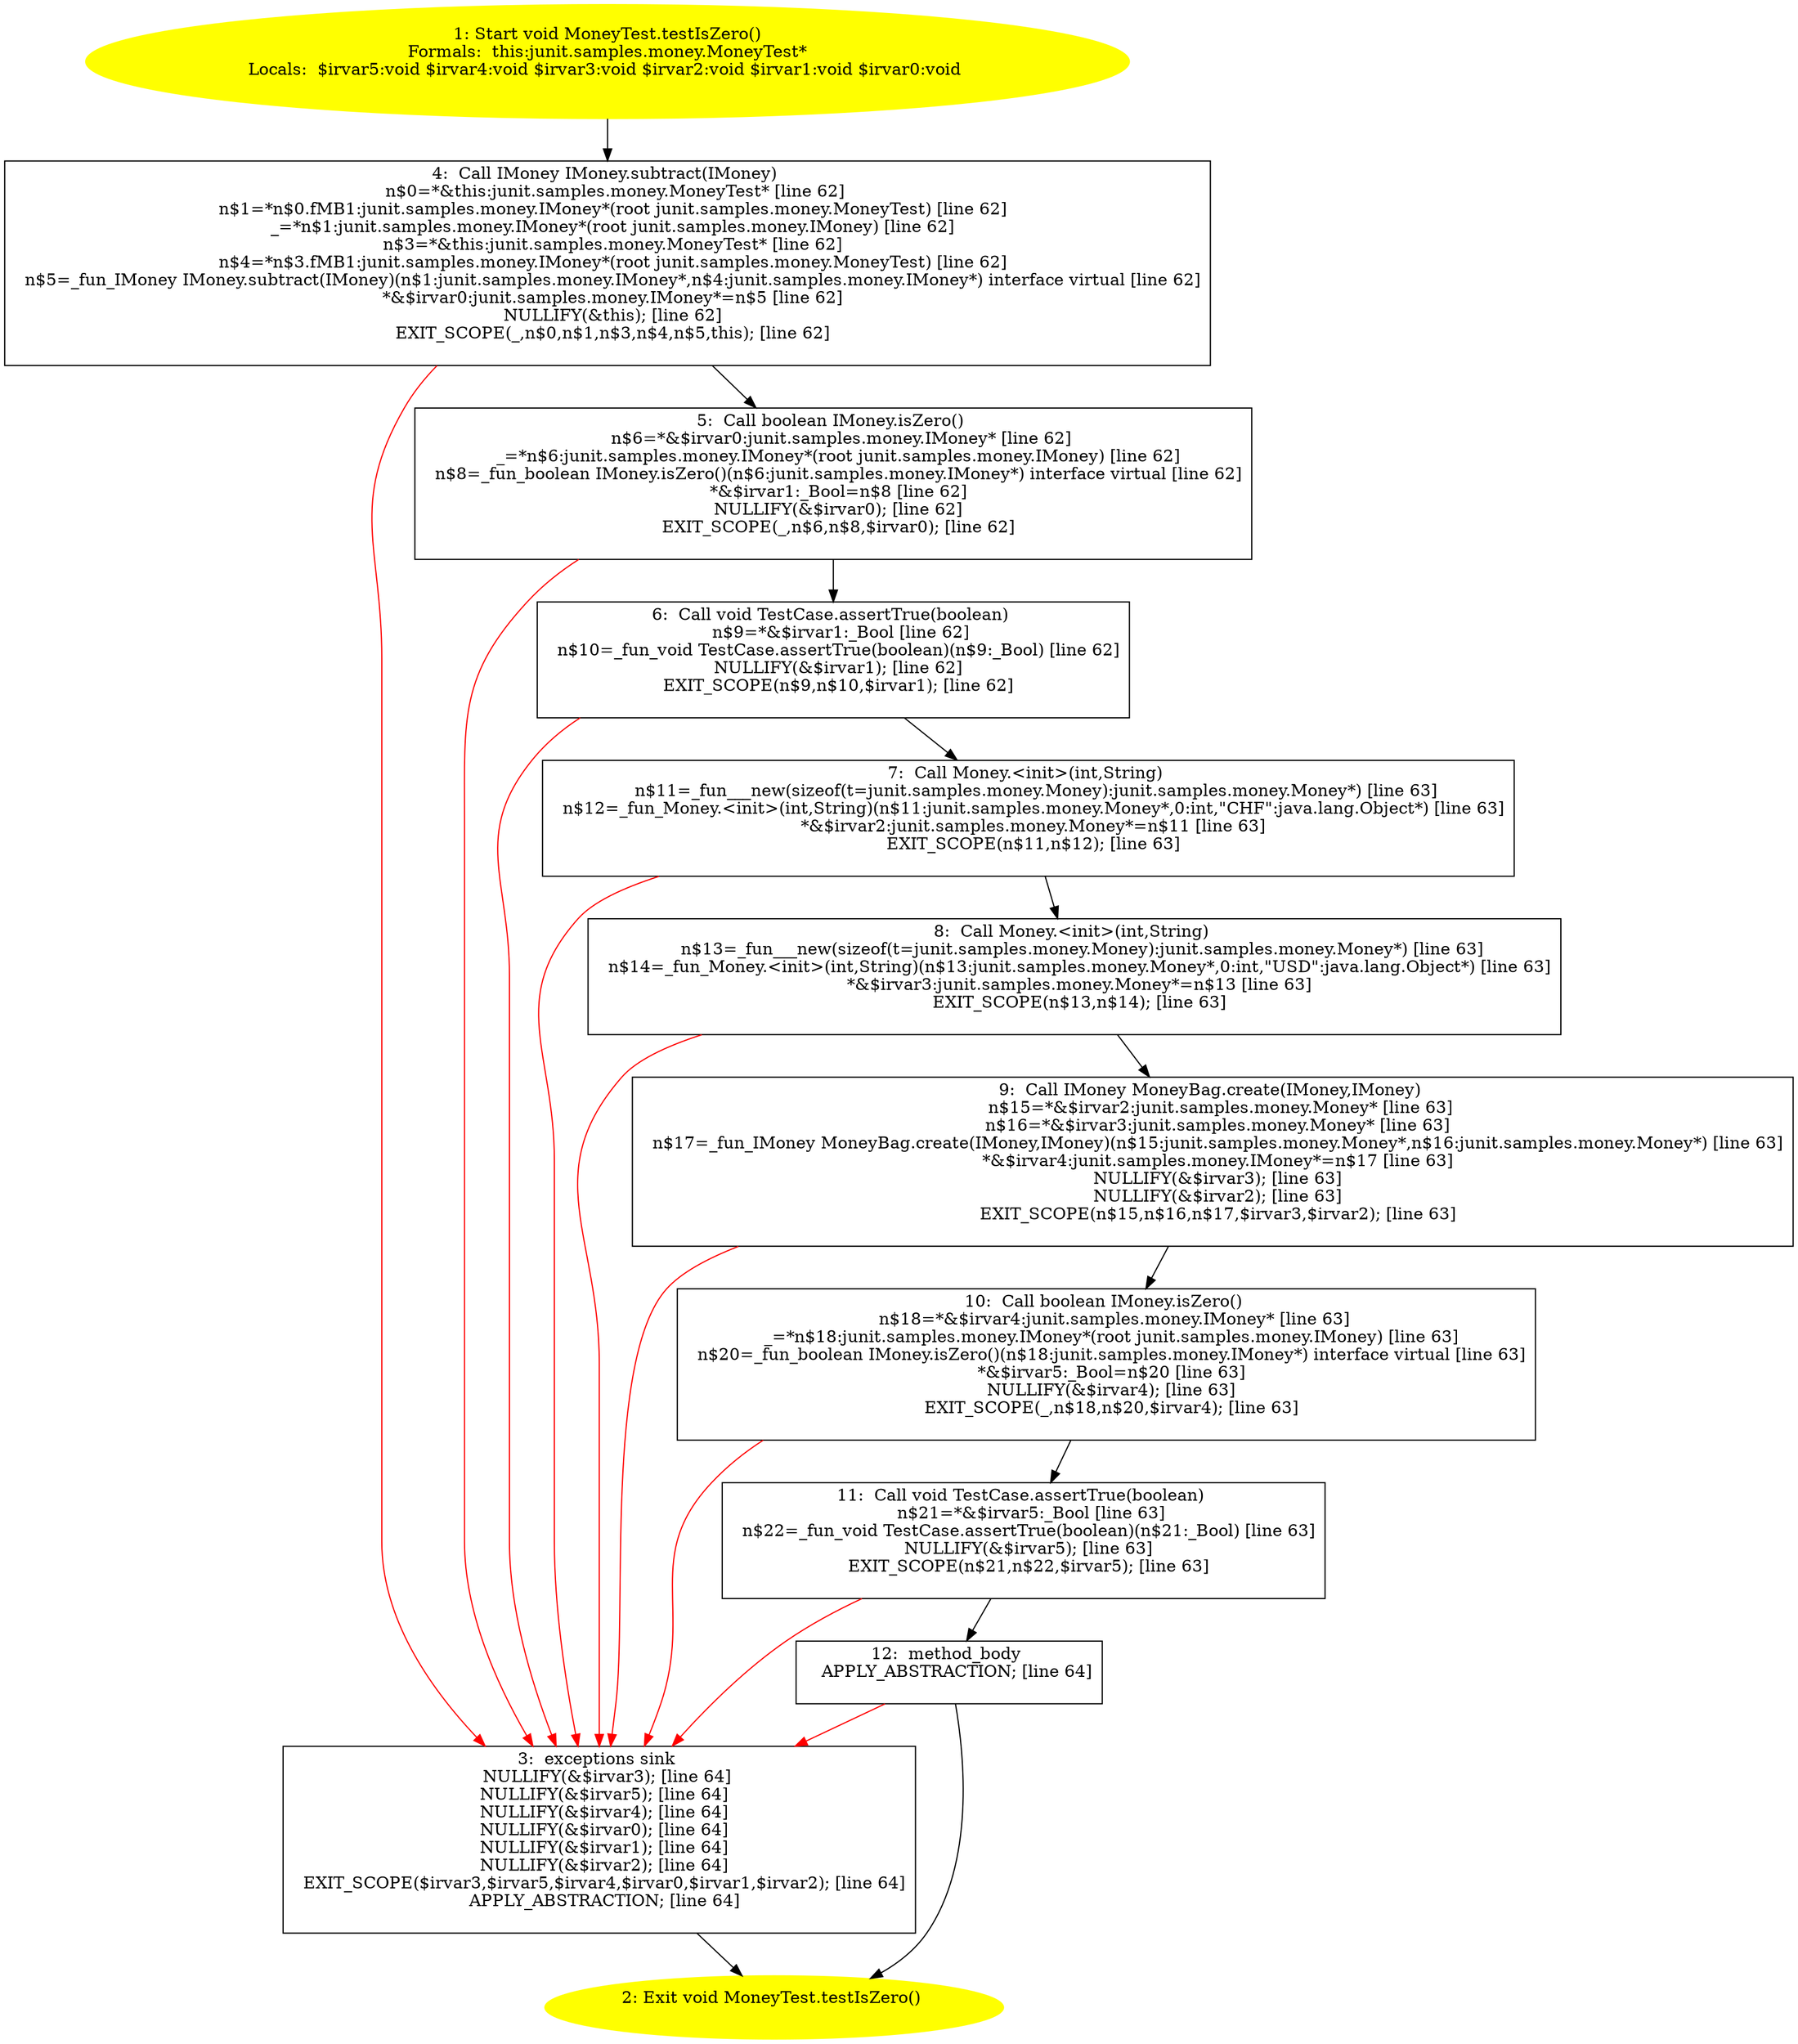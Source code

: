 /* @generated */
digraph cfg {
"junit.samples.money.MoneyTest.testIsZero():void.8bd290dde823c31e5d4b64f6f8dc8c9b_1" [label="1: Start void MoneyTest.testIsZero()\nFormals:  this:junit.samples.money.MoneyTest*\nLocals:  $irvar5:void $irvar4:void $irvar3:void $irvar2:void $irvar1:void $irvar0:void \n  " color=yellow style=filled]
	

	 "junit.samples.money.MoneyTest.testIsZero():void.8bd290dde823c31e5d4b64f6f8dc8c9b_1" -> "junit.samples.money.MoneyTest.testIsZero():void.8bd290dde823c31e5d4b64f6f8dc8c9b_4" ;
"junit.samples.money.MoneyTest.testIsZero():void.8bd290dde823c31e5d4b64f6f8dc8c9b_2" [label="2: Exit void MoneyTest.testIsZero() \n  " color=yellow style=filled]
	

"junit.samples.money.MoneyTest.testIsZero():void.8bd290dde823c31e5d4b64f6f8dc8c9b_3" [label="3:  exceptions sink \n   NULLIFY(&$irvar3); [line 64]\n  NULLIFY(&$irvar5); [line 64]\n  NULLIFY(&$irvar4); [line 64]\n  NULLIFY(&$irvar0); [line 64]\n  NULLIFY(&$irvar1); [line 64]\n  NULLIFY(&$irvar2); [line 64]\n  EXIT_SCOPE($irvar3,$irvar5,$irvar4,$irvar0,$irvar1,$irvar2); [line 64]\n  APPLY_ABSTRACTION; [line 64]\n " shape="box"]
	

	 "junit.samples.money.MoneyTest.testIsZero():void.8bd290dde823c31e5d4b64f6f8dc8c9b_3" -> "junit.samples.money.MoneyTest.testIsZero():void.8bd290dde823c31e5d4b64f6f8dc8c9b_2" ;
"junit.samples.money.MoneyTest.testIsZero():void.8bd290dde823c31e5d4b64f6f8dc8c9b_4" [label="4:  Call IMoney IMoney.subtract(IMoney) \n   n$0=*&this:junit.samples.money.MoneyTest* [line 62]\n  n$1=*n$0.fMB1:junit.samples.money.IMoney*(root junit.samples.money.MoneyTest) [line 62]\n  _=*n$1:junit.samples.money.IMoney*(root junit.samples.money.IMoney) [line 62]\n  n$3=*&this:junit.samples.money.MoneyTest* [line 62]\n  n$4=*n$3.fMB1:junit.samples.money.IMoney*(root junit.samples.money.MoneyTest) [line 62]\n  n$5=_fun_IMoney IMoney.subtract(IMoney)(n$1:junit.samples.money.IMoney*,n$4:junit.samples.money.IMoney*) interface virtual [line 62]\n  *&$irvar0:junit.samples.money.IMoney*=n$5 [line 62]\n  NULLIFY(&this); [line 62]\n  EXIT_SCOPE(_,n$0,n$1,n$3,n$4,n$5,this); [line 62]\n " shape="box"]
	

	 "junit.samples.money.MoneyTest.testIsZero():void.8bd290dde823c31e5d4b64f6f8dc8c9b_4" -> "junit.samples.money.MoneyTest.testIsZero():void.8bd290dde823c31e5d4b64f6f8dc8c9b_5" ;
	 "junit.samples.money.MoneyTest.testIsZero():void.8bd290dde823c31e5d4b64f6f8dc8c9b_4" -> "junit.samples.money.MoneyTest.testIsZero():void.8bd290dde823c31e5d4b64f6f8dc8c9b_3" [color="red" ];
"junit.samples.money.MoneyTest.testIsZero():void.8bd290dde823c31e5d4b64f6f8dc8c9b_5" [label="5:  Call boolean IMoney.isZero() \n   n$6=*&$irvar0:junit.samples.money.IMoney* [line 62]\n  _=*n$6:junit.samples.money.IMoney*(root junit.samples.money.IMoney) [line 62]\n  n$8=_fun_boolean IMoney.isZero()(n$6:junit.samples.money.IMoney*) interface virtual [line 62]\n  *&$irvar1:_Bool=n$8 [line 62]\n  NULLIFY(&$irvar0); [line 62]\n  EXIT_SCOPE(_,n$6,n$8,$irvar0); [line 62]\n " shape="box"]
	

	 "junit.samples.money.MoneyTest.testIsZero():void.8bd290dde823c31e5d4b64f6f8dc8c9b_5" -> "junit.samples.money.MoneyTest.testIsZero():void.8bd290dde823c31e5d4b64f6f8dc8c9b_6" ;
	 "junit.samples.money.MoneyTest.testIsZero():void.8bd290dde823c31e5d4b64f6f8dc8c9b_5" -> "junit.samples.money.MoneyTest.testIsZero():void.8bd290dde823c31e5d4b64f6f8dc8c9b_3" [color="red" ];
"junit.samples.money.MoneyTest.testIsZero():void.8bd290dde823c31e5d4b64f6f8dc8c9b_6" [label="6:  Call void TestCase.assertTrue(boolean) \n   n$9=*&$irvar1:_Bool [line 62]\n  n$10=_fun_void TestCase.assertTrue(boolean)(n$9:_Bool) [line 62]\n  NULLIFY(&$irvar1); [line 62]\n  EXIT_SCOPE(n$9,n$10,$irvar1); [line 62]\n " shape="box"]
	

	 "junit.samples.money.MoneyTest.testIsZero():void.8bd290dde823c31e5d4b64f6f8dc8c9b_6" -> "junit.samples.money.MoneyTest.testIsZero():void.8bd290dde823c31e5d4b64f6f8dc8c9b_7" ;
	 "junit.samples.money.MoneyTest.testIsZero():void.8bd290dde823c31e5d4b64f6f8dc8c9b_6" -> "junit.samples.money.MoneyTest.testIsZero():void.8bd290dde823c31e5d4b64f6f8dc8c9b_3" [color="red" ];
"junit.samples.money.MoneyTest.testIsZero():void.8bd290dde823c31e5d4b64f6f8dc8c9b_7" [label="7:  Call Money.<init>(int,String) \n   n$11=_fun___new(sizeof(t=junit.samples.money.Money):junit.samples.money.Money*) [line 63]\n  n$12=_fun_Money.<init>(int,String)(n$11:junit.samples.money.Money*,0:int,\"CHF\":java.lang.Object*) [line 63]\n  *&$irvar2:junit.samples.money.Money*=n$11 [line 63]\n  EXIT_SCOPE(n$11,n$12); [line 63]\n " shape="box"]
	

	 "junit.samples.money.MoneyTest.testIsZero():void.8bd290dde823c31e5d4b64f6f8dc8c9b_7" -> "junit.samples.money.MoneyTest.testIsZero():void.8bd290dde823c31e5d4b64f6f8dc8c9b_8" ;
	 "junit.samples.money.MoneyTest.testIsZero():void.8bd290dde823c31e5d4b64f6f8dc8c9b_7" -> "junit.samples.money.MoneyTest.testIsZero():void.8bd290dde823c31e5d4b64f6f8dc8c9b_3" [color="red" ];
"junit.samples.money.MoneyTest.testIsZero():void.8bd290dde823c31e5d4b64f6f8dc8c9b_8" [label="8:  Call Money.<init>(int,String) \n   n$13=_fun___new(sizeof(t=junit.samples.money.Money):junit.samples.money.Money*) [line 63]\n  n$14=_fun_Money.<init>(int,String)(n$13:junit.samples.money.Money*,0:int,\"USD\":java.lang.Object*) [line 63]\n  *&$irvar3:junit.samples.money.Money*=n$13 [line 63]\n  EXIT_SCOPE(n$13,n$14); [line 63]\n " shape="box"]
	

	 "junit.samples.money.MoneyTest.testIsZero():void.8bd290dde823c31e5d4b64f6f8dc8c9b_8" -> "junit.samples.money.MoneyTest.testIsZero():void.8bd290dde823c31e5d4b64f6f8dc8c9b_9" ;
	 "junit.samples.money.MoneyTest.testIsZero():void.8bd290dde823c31e5d4b64f6f8dc8c9b_8" -> "junit.samples.money.MoneyTest.testIsZero():void.8bd290dde823c31e5d4b64f6f8dc8c9b_3" [color="red" ];
"junit.samples.money.MoneyTest.testIsZero():void.8bd290dde823c31e5d4b64f6f8dc8c9b_9" [label="9:  Call IMoney MoneyBag.create(IMoney,IMoney) \n   n$15=*&$irvar2:junit.samples.money.Money* [line 63]\n  n$16=*&$irvar3:junit.samples.money.Money* [line 63]\n  n$17=_fun_IMoney MoneyBag.create(IMoney,IMoney)(n$15:junit.samples.money.Money*,n$16:junit.samples.money.Money*) [line 63]\n  *&$irvar4:junit.samples.money.IMoney*=n$17 [line 63]\n  NULLIFY(&$irvar3); [line 63]\n  NULLIFY(&$irvar2); [line 63]\n  EXIT_SCOPE(n$15,n$16,n$17,$irvar3,$irvar2); [line 63]\n " shape="box"]
	

	 "junit.samples.money.MoneyTest.testIsZero():void.8bd290dde823c31e5d4b64f6f8dc8c9b_9" -> "junit.samples.money.MoneyTest.testIsZero():void.8bd290dde823c31e5d4b64f6f8dc8c9b_10" ;
	 "junit.samples.money.MoneyTest.testIsZero():void.8bd290dde823c31e5d4b64f6f8dc8c9b_9" -> "junit.samples.money.MoneyTest.testIsZero():void.8bd290dde823c31e5d4b64f6f8dc8c9b_3" [color="red" ];
"junit.samples.money.MoneyTest.testIsZero():void.8bd290dde823c31e5d4b64f6f8dc8c9b_10" [label="10:  Call boolean IMoney.isZero() \n   n$18=*&$irvar4:junit.samples.money.IMoney* [line 63]\n  _=*n$18:junit.samples.money.IMoney*(root junit.samples.money.IMoney) [line 63]\n  n$20=_fun_boolean IMoney.isZero()(n$18:junit.samples.money.IMoney*) interface virtual [line 63]\n  *&$irvar5:_Bool=n$20 [line 63]\n  NULLIFY(&$irvar4); [line 63]\n  EXIT_SCOPE(_,n$18,n$20,$irvar4); [line 63]\n " shape="box"]
	

	 "junit.samples.money.MoneyTest.testIsZero():void.8bd290dde823c31e5d4b64f6f8dc8c9b_10" -> "junit.samples.money.MoneyTest.testIsZero():void.8bd290dde823c31e5d4b64f6f8dc8c9b_11" ;
	 "junit.samples.money.MoneyTest.testIsZero():void.8bd290dde823c31e5d4b64f6f8dc8c9b_10" -> "junit.samples.money.MoneyTest.testIsZero():void.8bd290dde823c31e5d4b64f6f8dc8c9b_3" [color="red" ];
"junit.samples.money.MoneyTest.testIsZero():void.8bd290dde823c31e5d4b64f6f8dc8c9b_11" [label="11:  Call void TestCase.assertTrue(boolean) \n   n$21=*&$irvar5:_Bool [line 63]\n  n$22=_fun_void TestCase.assertTrue(boolean)(n$21:_Bool) [line 63]\n  NULLIFY(&$irvar5); [line 63]\n  EXIT_SCOPE(n$21,n$22,$irvar5); [line 63]\n " shape="box"]
	

	 "junit.samples.money.MoneyTest.testIsZero():void.8bd290dde823c31e5d4b64f6f8dc8c9b_11" -> "junit.samples.money.MoneyTest.testIsZero():void.8bd290dde823c31e5d4b64f6f8dc8c9b_12" ;
	 "junit.samples.money.MoneyTest.testIsZero():void.8bd290dde823c31e5d4b64f6f8dc8c9b_11" -> "junit.samples.money.MoneyTest.testIsZero():void.8bd290dde823c31e5d4b64f6f8dc8c9b_3" [color="red" ];
"junit.samples.money.MoneyTest.testIsZero():void.8bd290dde823c31e5d4b64f6f8dc8c9b_12" [label="12:  method_body \n   APPLY_ABSTRACTION; [line 64]\n " shape="box"]
	

	 "junit.samples.money.MoneyTest.testIsZero():void.8bd290dde823c31e5d4b64f6f8dc8c9b_12" -> "junit.samples.money.MoneyTest.testIsZero():void.8bd290dde823c31e5d4b64f6f8dc8c9b_2" ;
	 "junit.samples.money.MoneyTest.testIsZero():void.8bd290dde823c31e5d4b64f6f8dc8c9b_12" -> "junit.samples.money.MoneyTest.testIsZero():void.8bd290dde823c31e5d4b64f6f8dc8c9b_3" [color="red" ];
}
